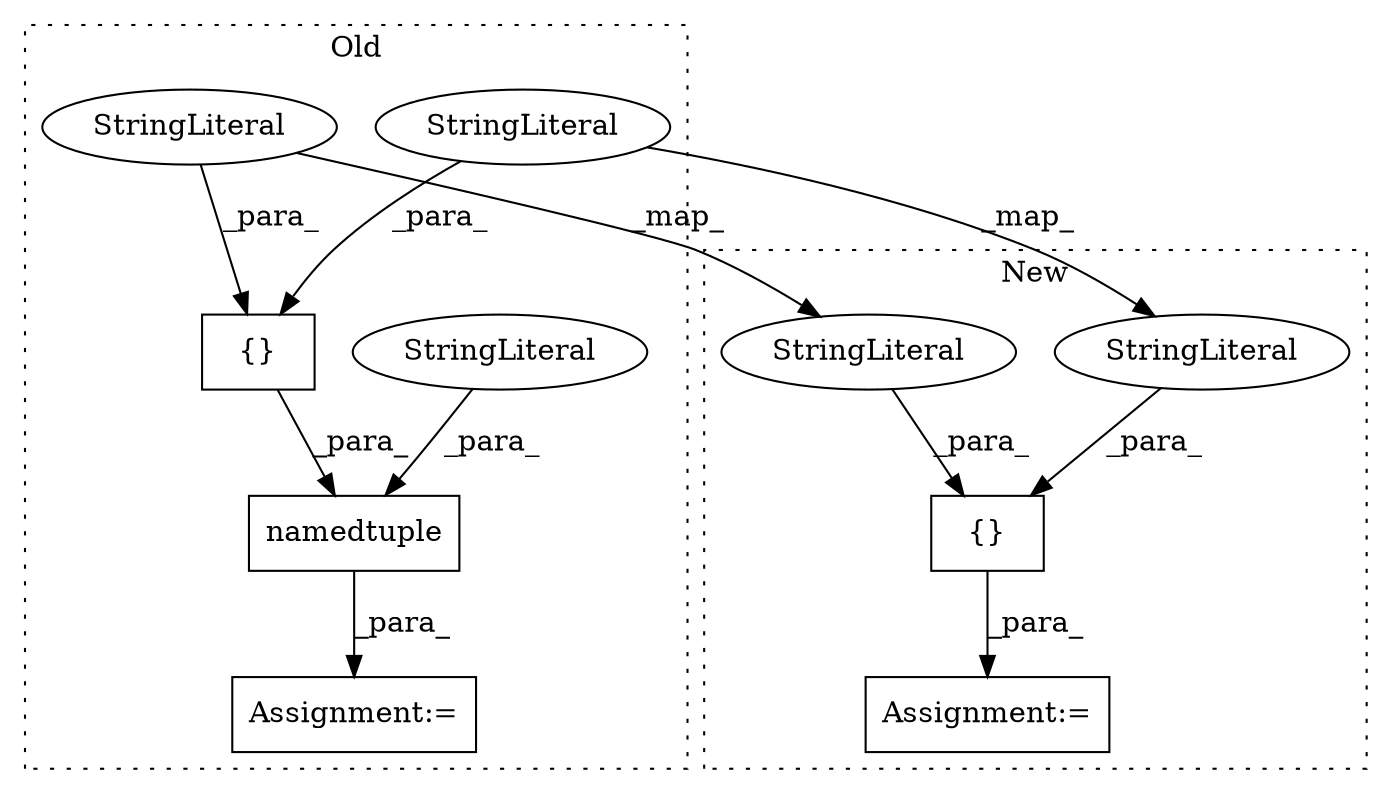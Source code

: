 digraph G {
subgraph cluster0 {
1 [label="namedtuple" a="32" s="534,603" l="11,1" shape="box"];
3 [label="StringLiteral" a="45" s="545" l="11" shape="ellipse"];
4 [label="Assignment:=" a="7" s="533" l="1" shape="box"];
6 [label="{}" a="4" s="569,602" l="1,1" shape="box"];
8 [label="StringLiteral" a="45" s="589" l="13" shape="ellipse"];
9 [label="StringLiteral" a="45" s="570" l="10" shape="ellipse"];
label = "Old";
style="dotted";
}
subgraph cluster1 {
2 [label="{}" a="4" s="296,417" l="1,1" shape="box"];
5 [label="Assignment:=" a="7" s="283" l="1" shape="box"];
7 [label="StringLiteral" a="45" s="375" l="17" shape="ellipse"];
10 [label="StringLiteral" a="45" s="393" l="7" shape="ellipse"];
label = "New";
style="dotted";
}
1 -> 4 [label="_para_"];
2 -> 5 [label="_para_"];
3 -> 1 [label="_para_"];
6 -> 1 [label="_para_"];
7 -> 2 [label="_para_"];
8 -> 7 [label="_map_"];
8 -> 6 [label="_para_"];
9 -> 10 [label="_map_"];
9 -> 6 [label="_para_"];
10 -> 2 [label="_para_"];
}